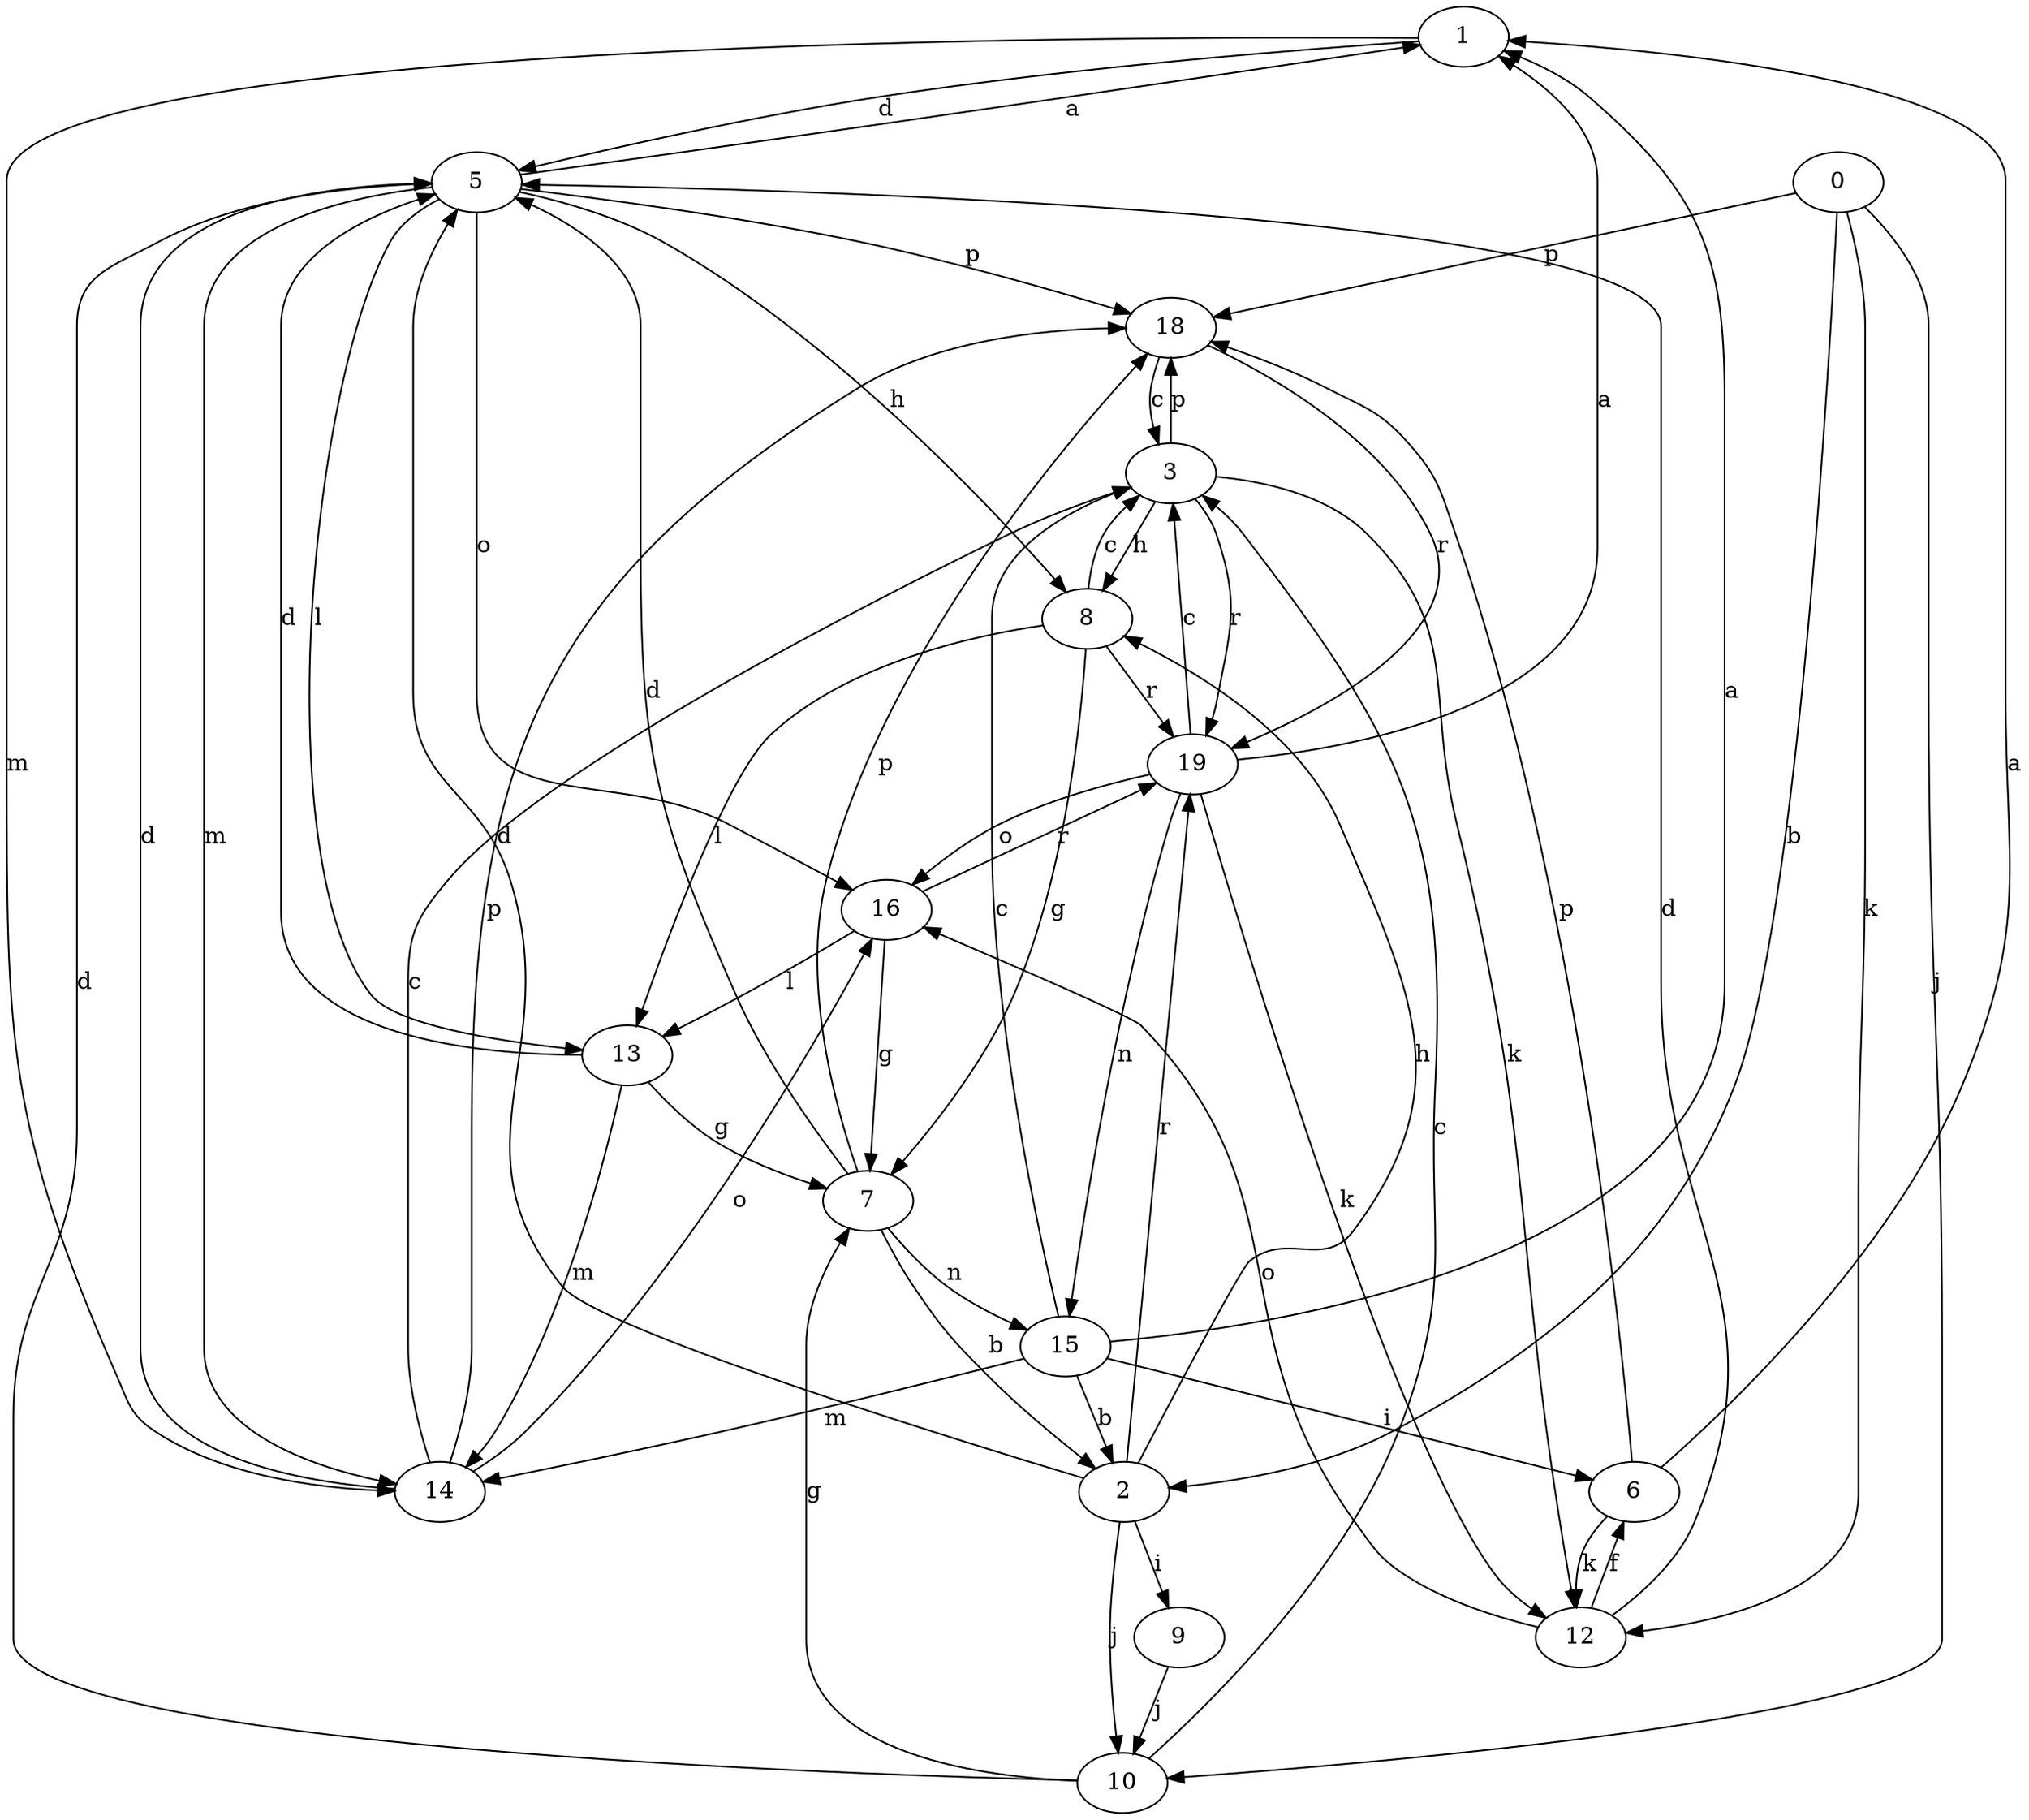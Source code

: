 strict digraph  {
1;
2;
3;
5;
6;
7;
8;
9;
10;
12;
13;
14;
15;
16;
0;
18;
19;
1 -> 5  [label=d];
1 -> 14  [label=m];
2 -> 5  [label=d];
2 -> 8  [label=h];
2 -> 9  [label=i];
2 -> 10  [label=j];
2 -> 19  [label=r];
3 -> 8  [label=h];
3 -> 12  [label=k];
3 -> 18  [label=p];
3 -> 19  [label=r];
5 -> 1  [label=a];
5 -> 8  [label=h];
5 -> 13  [label=l];
5 -> 14  [label=m];
5 -> 16  [label=o];
5 -> 18  [label=p];
6 -> 1  [label=a];
6 -> 12  [label=k];
6 -> 18  [label=p];
7 -> 2  [label=b];
7 -> 5  [label=d];
7 -> 15  [label=n];
7 -> 18  [label=p];
8 -> 3  [label=c];
8 -> 7  [label=g];
8 -> 13  [label=l];
8 -> 19  [label=r];
9 -> 10  [label=j];
10 -> 3  [label=c];
10 -> 5  [label=d];
10 -> 7  [label=g];
12 -> 5  [label=d];
12 -> 6  [label=f];
12 -> 16  [label=o];
13 -> 5  [label=d];
13 -> 7  [label=g];
13 -> 14  [label=m];
14 -> 3  [label=c];
14 -> 5  [label=d];
14 -> 16  [label=o];
14 -> 18  [label=p];
15 -> 1  [label=a];
15 -> 2  [label=b];
15 -> 3  [label=c];
15 -> 14  [label=m];
15 -> 6  [label=i];
16 -> 7  [label=g];
16 -> 13  [label=l];
16 -> 19  [label=r];
0 -> 2  [label=b];
0 -> 10  [label=j];
0 -> 12  [label=k];
0 -> 18  [label=p];
18 -> 3  [label=c];
18 -> 19  [label=r];
19 -> 1  [label=a];
19 -> 3  [label=c];
19 -> 12  [label=k];
19 -> 15  [label=n];
19 -> 16  [label=o];
}
